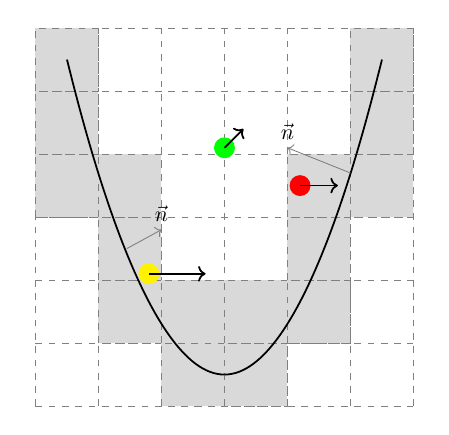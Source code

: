 \scalebox{0.8}{
\begin{tikzpicture}
\draw[step=1cm,gray,dashed] (-3,0) grid (3,6);
\draw[step=1cm,gray,dashed,fill=gray!30] (-3,3) rectangle (-2,4); 
\draw[step=1cm,gray,dashed,fill=gray!30] (-2,1) rectangle (-1,2); 
\draw[step=1cm,gray,dashed,fill=gray!30] (-2,2) rectangle (-1,3); 
\draw[step=1cm,gray,dashed,fill=gray!30] (-2,3) rectangle (-1,4);
\draw[step=1cm,gray,dashed,fill=gray!30] (-1,1) rectangle (0,2);
\draw[step=1cm,gray,dashed,fill=gray!30] (-1,0) rectangle (0,1);
\draw[step=1cm,gray,dashed,fill=gray!30] (0,0) rectangle (1,1);
\draw[step=1cm,gray,dashed,fill=gray!30] (0,1) rectangle (1,2);
\draw[step=1cm,gray,dashed,fill=gray!30] (1,1) rectangle (2,2);
\draw[step=1cm,gray,dashed,fill=gray!30] (1,2) rectangle (2,3); 
\draw[step=1cm,gray,dashed,fill=gray!30] (1,3) rectangle (2,4);
\draw[step=1cm,gray,dashed,fill=gray!30] (2,3) rectangle (3,4);
\draw[step=1cm,gray,dashed,fill=gray!30] (-3,4) rectangle (-2,5);
\draw[step=1cm,gray,dashed,fill=gray!30] (-3,5) rectangle (-2,6);
\draw[step=1cm,gray,dashed,fill=gray!30] (2,4) rectangle (3,5);
\draw[step=1cm,gray,dashed,fill=gray!30] (2,5) rectangle (3,6);   
\draw[black, thick] (0.,0.5) parabola  ( 2.5,5.5); 
\draw[black, thick] (0.,0.5) parabola  ( -2.5,5.5);
\draw [->,gray] (-1.55,2.5) -- (-1,2.8);
\node[above] (n) at (-1,2.8) {$\vec{n}$};
\draw [<-,gray] (1.0,4.1) -- (2,3.7);
\node[above] (n) at (1,4.1) {$\vec{n}$};
%\tikz[label distance=4mm]
\draw (-1.2,2.1) node[circle,fill=yellow]{};
\draw [->,thick] (-1.2,2.1) -- (-0.3,2.1);
\draw (0,4.1) node[circle,fill=green]{};
\draw [->,thick] (0,4.1) -- (0.3,4.4);
\draw (1.2,3.5) node[circle,fill=red]{};
\draw [<-,thick] (1.8,3.5) -- (1.2,3.5);
\end{tikzpicture}
}